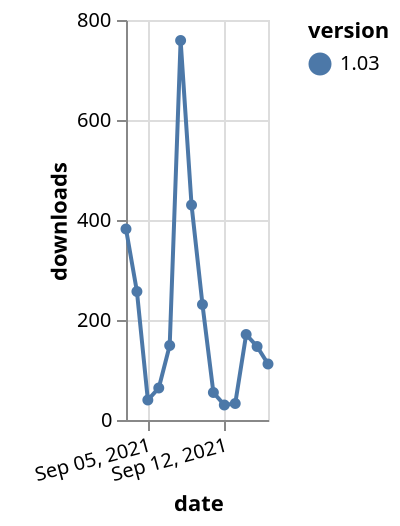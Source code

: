 {"$schema": "https://vega.github.io/schema/vega-lite/v5.json", "description": "A simple bar chart with embedded data.", "data": {"values": [{"date": "2021-09-03", "total": 173417, "delta": 382, "version": "1.03"}, {"date": "2021-09-04", "total": 173674, "delta": 257, "version": "1.03"}, {"date": "2021-09-05", "total": 173714, "delta": 40, "version": "1.03"}, {"date": "2021-09-06", "total": 173778, "delta": 64, "version": "1.03"}, {"date": "2021-09-07", "total": 173927, "delta": 149, "version": "1.03"}, {"date": "2021-09-08", "total": 174686, "delta": 759, "version": "1.03"}, {"date": "2021-09-09", "total": 175116, "delta": 430, "version": "1.03"}, {"date": "2021-09-10", "total": 175347, "delta": 231, "version": "1.03"}, {"date": "2021-09-11", "total": 175402, "delta": 55, "version": "1.03"}, {"date": "2021-09-12", "total": 175432, "delta": 30, "version": "1.03"}, {"date": "2021-09-13", "total": 175465, "delta": 33, "version": "1.03"}, {"date": "2021-09-14", "total": 175636, "delta": 171, "version": "1.03"}, {"date": "2021-09-15", "total": 175783, "delta": 147, "version": "1.03"}, {"date": "2021-09-16", "total": 175895, "delta": 112, "version": "1.03"}]}, "width": "container", "mark": {"type": "line", "point": {"filled": true}}, "encoding": {"x": {"field": "date", "type": "temporal", "timeUnit": "yearmonthdate", "title": "date", "axis": {"labelAngle": -15}}, "y": {"field": "delta", "type": "quantitative", "title": "downloads"}, "color": {"field": "version", "type": "nominal"}, "tooltip": {"field": "delta"}}}